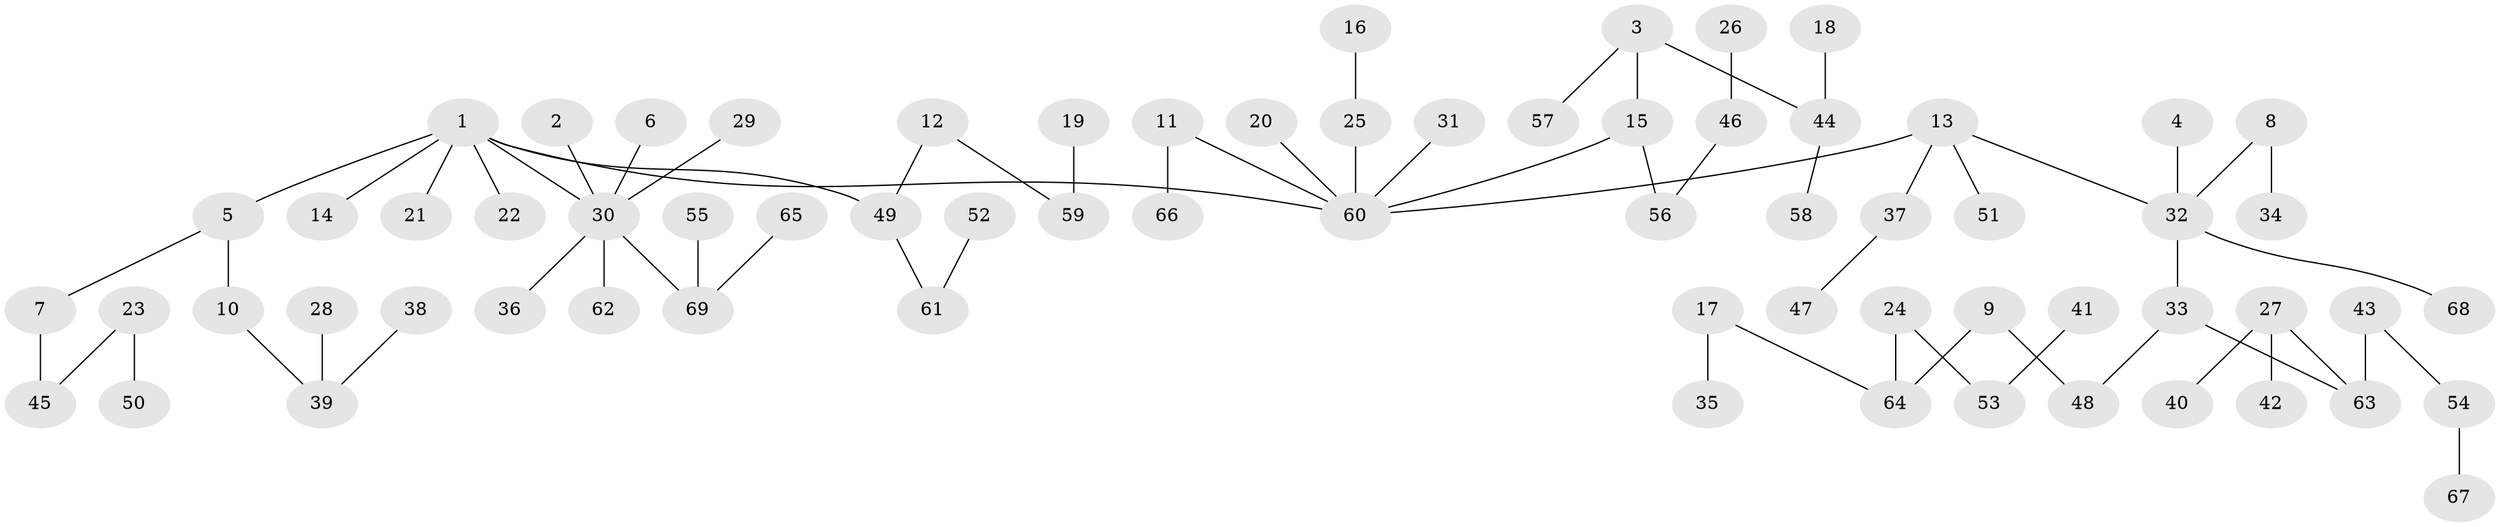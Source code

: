 // original degree distribution, {5: 0.029197080291970802, 9: 0.0072992700729927005, 6: 0.0072992700729927005, 7: 0.0072992700729927005, 3: 0.1386861313868613, 8: 0.0072992700729927005, 2: 0.22627737226277372, 1: 0.5182481751824818, 4: 0.058394160583941604}
// Generated by graph-tools (version 1.1) at 2025/02/03/09/25 03:02:23]
// undirected, 69 vertices, 68 edges
graph export_dot {
graph [start="1"]
  node [color=gray90,style=filled];
  1;
  2;
  3;
  4;
  5;
  6;
  7;
  8;
  9;
  10;
  11;
  12;
  13;
  14;
  15;
  16;
  17;
  18;
  19;
  20;
  21;
  22;
  23;
  24;
  25;
  26;
  27;
  28;
  29;
  30;
  31;
  32;
  33;
  34;
  35;
  36;
  37;
  38;
  39;
  40;
  41;
  42;
  43;
  44;
  45;
  46;
  47;
  48;
  49;
  50;
  51;
  52;
  53;
  54;
  55;
  56;
  57;
  58;
  59;
  60;
  61;
  62;
  63;
  64;
  65;
  66;
  67;
  68;
  69;
  1 -- 5 [weight=1.0];
  1 -- 14 [weight=1.0];
  1 -- 21 [weight=1.0];
  1 -- 22 [weight=1.0];
  1 -- 30 [weight=1.0];
  1 -- 49 [weight=1.0];
  1 -- 60 [weight=1.0];
  2 -- 30 [weight=1.0];
  3 -- 15 [weight=1.0];
  3 -- 44 [weight=1.0];
  3 -- 57 [weight=1.0];
  4 -- 32 [weight=1.0];
  5 -- 7 [weight=1.0];
  5 -- 10 [weight=1.0];
  6 -- 30 [weight=1.0];
  7 -- 45 [weight=1.0];
  8 -- 32 [weight=1.0];
  8 -- 34 [weight=1.0];
  9 -- 48 [weight=1.0];
  9 -- 64 [weight=1.0];
  10 -- 39 [weight=1.0];
  11 -- 60 [weight=1.0];
  11 -- 66 [weight=1.0];
  12 -- 49 [weight=1.0];
  12 -- 59 [weight=1.0];
  13 -- 32 [weight=1.0];
  13 -- 37 [weight=1.0];
  13 -- 51 [weight=1.0];
  13 -- 60 [weight=1.0];
  15 -- 56 [weight=1.0];
  15 -- 60 [weight=1.0];
  16 -- 25 [weight=1.0];
  17 -- 35 [weight=1.0];
  17 -- 64 [weight=1.0];
  18 -- 44 [weight=1.0];
  19 -- 59 [weight=1.0];
  20 -- 60 [weight=1.0];
  23 -- 45 [weight=1.0];
  23 -- 50 [weight=1.0];
  24 -- 53 [weight=1.0];
  24 -- 64 [weight=1.0];
  25 -- 60 [weight=1.0];
  26 -- 46 [weight=1.0];
  27 -- 40 [weight=1.0];
  27 -- 42 [weight=1.0];
  27 -- 63 [weight=1.0];
  28 -- 39 [weight=1.0];
  29 -- 30 [weight=1.0];
  30 -- 36 [weight=1.0];
  30 -- 62 [weight=1.0];
  30 -- 69 [weight=1.0];
  31 -- 60 [weight=1.0];
  32 -- 33 [weight=1.0];
  32 -- 68 [weight=1.0];
  33 -- 48 [weight=1.0];
  33 -- 63 [weight=1.0];
  37 -- 47 [weight=1.0];
  38 -- 39 [weight=1.0];
  41 -- 53 [weight=1.0];
  43 -- 54 [weight=1.0];
  43 -- 63 [weight=1.0];
  44 -- 58 [weight=1.0];
  46 -- 56 [weight=1.0];
  49 -- 61 [weight=1.0];
  52 -- 61 [weight=1.0];
  54 -- 67 [weight=1.0];
  55 -- 69 [weight=1.0];
  65 -- 69 [weight=1.0];
}

